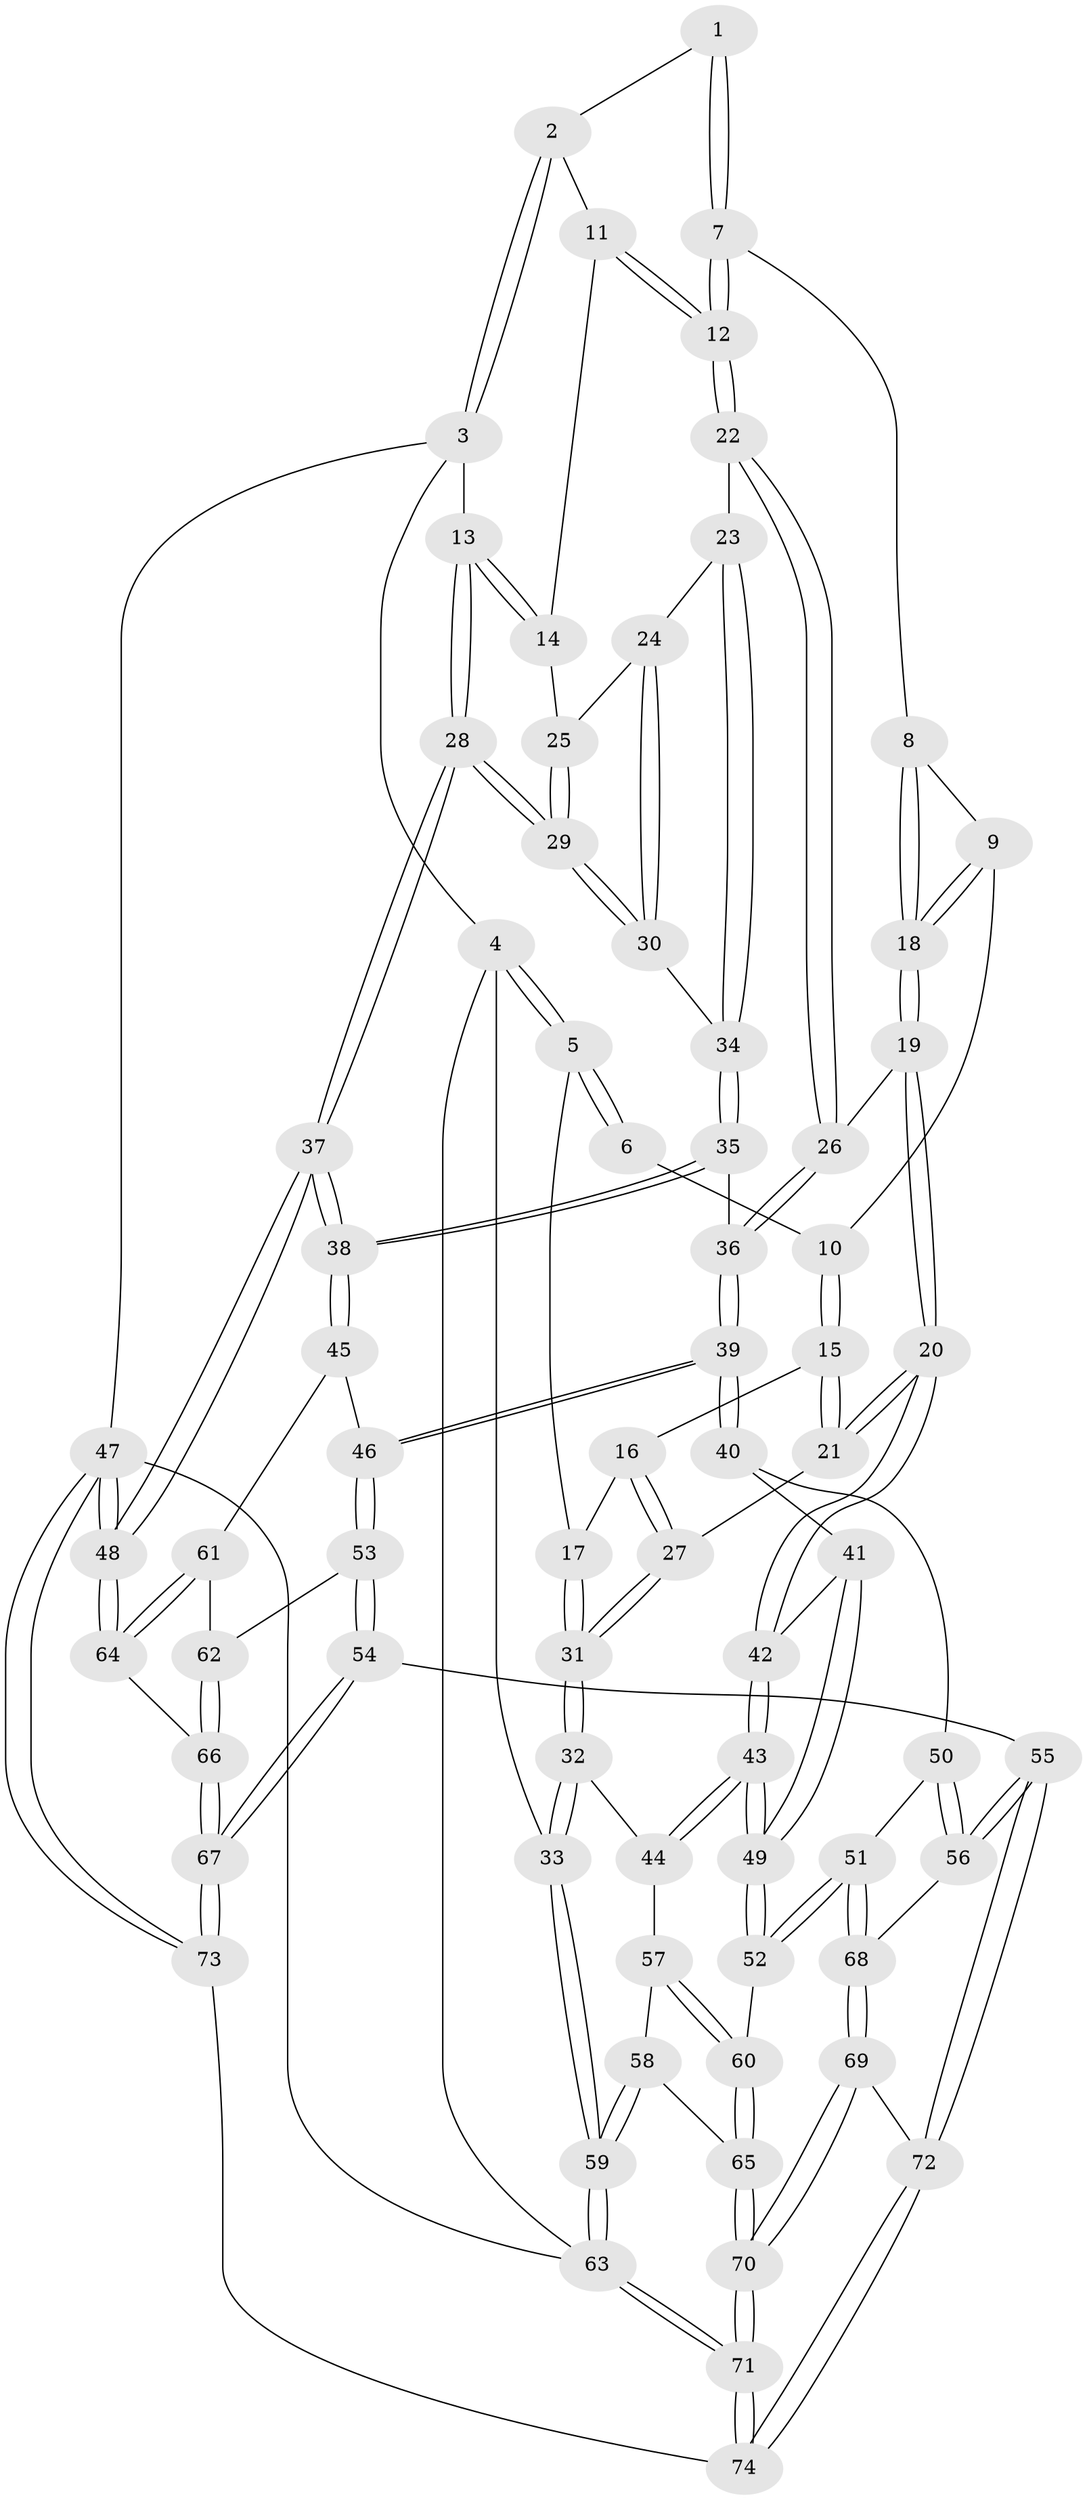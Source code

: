 // Generated by graph-tools (version 1.1) at 2025/51/03/09/25 03:51:09]
// undirected, 74 vertices, 182 edges
graph export_dot {
graph [start="1"]
  node [color=gray90,style=filled];
  1 [pos="+0.5261949129451723+0"];
  2 [pos="+0.9402239749101283+0"];
  3 [pos="+1+0"];
  4 [pos="+0+0"];
  5 [pos="+0+0"];
  6 [pos="+0.31158592513788713+0"];
  7 [pos="+0.6339453058778716+0.13872203456791998"];
  8 [pos="+0.5867863708541098+0.1325189387353952"];
  9 [pos="+0.45839614989806243+0.09594186178622444"];
  10 [pos="+0.42437452263488523+0.07336150039199316"];
  11 [pos="+0.9243513029500882+0"];
  12 [pos="+0.687165047795361+0.15935934040058983"];
  13 [pos="+1+0.29860509421104636"];
  14 [pos="+0.9217019555524233+0.1633640089608944"];
  15 [pos="+0.36273121727837393+0.18079354088454652"];
  16 [pos="+0.25877264206323325+0.20255253396524184"];
  17 [pos="+0.15928619772365912+0.2094579868628092"];
  18 [pos="+0.48577294318091285+0.2821404012690832"];
  19 [pos="+0.4826344594279399+0.3348699459088479"];
  20 [pos="+0.437405329687472+0.3563915661142827"];
  21 [pos="+0.400085054752852+0.34972299238021526"];
  22 [pos="+0.6973062791322346+0.20094474661244807"];
  23 [pos="+0.6984847318506018+0.20154098706952508"];
  24 [pos="+0.7439639959712201+0.21418736210217065"];
  25 [pos="+0.8958066645534499+0.21306335179392843"];
  26 [pos="+0.6187861514770983+0.3344232771240141"];
  27 [pos="+0.3879277444173856+0.3538614562632539"];
  28 [pos="+1+0.4843793446559838"];
  29 [pos="+0.9654207333913579+0.3633730962164691"];
  30 [pos="+0.8919186265502597+0.3625105806566299"];
  31 [pos="+0.1801044817489896+0.44290847309188336"];
  32 [pos="+0.1799309520781273+0.4432271905282102"];
  33 [pos="+0+0.5333802714752107"];
  34 [pos="+0.8080357482554301+0.3916296457177776"];
  35 [pos="+0.7528266875048426+0.4466146322437939"];
  36 [pos="+0.6843798919890843+0.4872724567517796"];
  37 [pos="+1+0.5604597415980745"];
  38 [pos="+1+0.5675016155709273"];
  39 [pos="+0.6748585412960856+0.538176190169017"];
  40 [pos="+0.6391656436345435+0.5523016213063423"];
  41 [pos="+0.5875429791372334+0.5461029444488161"];
  42 [pos="+0.4664925519825867+0.46190048881201856"];
  43 [pos="+0.36992985491912606+0.5981941790194986"];
  44 [pos="+0.2665856646710838+0.5626803056575036"];
  45 [pos="+0.9538718749954529+0.6282088341206152"];
  46 [pos="+0.7763352586366833+0.632273933794088"];
  47 [pos="+1+1"];
  48 [pos="+1+0.8715792894835032"];
  49 [pos="+0.40364874423708924+0.6306039127278924"];
  50 [pos="+0.6229769873533674+0.5848215691111602"];
  51 [pos="+0.4789759979750353+0.7759905562203998"];
  52 [pos="+0.434743971636019+0.726890019555736"];
  53 [pos="+0.7402399897299063+0.7404741130720557"];
  54 [pos="+0.6474439870273531+0.8320099229990403"];
  55 [pos="+0.640697408112011+0.8334015162744041"];
  56 [pos="+0.6225140758770459+0.825910217016277"];
  57 [pos="+0.26386402064166004+0.5722170195660636"];
  58 [pos="+0.08270623463163744+0.7464122118704074"];
  59 [pos="+0+0.6971529354375059"];
  60 [pos="+0.23309443217917936+0.7727771066839573"];
  61 [pos="+0.8769784945852812+0.8011570578760777"];
  62 [pos="+0.8314221095292992+0.8206922777968353"];
  63 [pos="+0+1"];
  64 [pos="+0.9330600082273376+0.8608562488045386"];
  65 [pos="+0.21509199593059358+0.7973688954779322"];
  66 [pos="+0.8130144854810075+0.9468339156195337"];
  67 [pos="+0.8123754911721326+0.947999674665496"];
  68 [pos="+0.4862776252094248+0.7953648047829439"];
  69 [pos="+0.43365744321732286+0.8813127481799499"];
  70 [pos="+0.2834901037562367+1"];
  71 [pos="+0.24733745294114215+1"];
  72 [pos="+0.6163973916593298+0.9836139633972485"];
  73 [pos="+0.8625366504106752+1"];
  74 [pos="+0.6176998522991294+1"];
  1 -- 2;
  1 -- 7;
  1 -- 7;
  2 -- 3;
  2 -- 3;
  2 -- 11;
  3 -- 4;
  3 -- 13;
  3 -- 47;
  4 -- 5;
  4 -- 5;
  4 -- 33;
  4 -- 63;
  5 -- 6;
  5 -- 6;
  5 -- 17;
  6 -- 10;
  7 -- 8;
  7 -- 12;
  7 -- 12;
  8 -- 9;
  8 -- 18;
  8 -- 18;
  9 -- 10;
  9 -- 18;
  9 -- 18;
  10 -- 15;
  10 -- 15;
  11 -- 12;
  11 -- 12;
  11 -- 14;
  12 -- 22;
  12 -- 22;
  13 -- 14;
  13 -- 14;
  13 -- 28;
  13 -- 28;
  14 -- 25;
  15 -- 16;
  15 -- 21;
  15 -- 21;
  16 -- 17;
  16 -- 27;
  16 -- 27;
  17 -- 31;
  17 -- 31;
  18 -- 19;
  18 -- 19;
  19 -- 20;
  19 -- 20;
  19 -- 26;
  20 -- 21;
  20 -- 21;
  20 -- 42;
  20 -- 42;
  21 -- 27;
  22 -- 23;
  22 -- 26;
  22 -- 26;
  23 -- 24;
  23 -- 34;
  23 -- 34;
  24 -- 25;
  24 -- 30;
  24 -- 30;
  25 -- 29;
  25 -- 29;
  26 -- 36;
  26 -- 36;
  27 -- 31;
  27 -- 31;
  28 -- 29;
  28 -- 29;
  28 -- 37;
  28 -- 37;
  29 -- 30;
  29 -- 30;
  30 -- 34;
  31 -- 32;
  31 -- 32;
  32 -- 33;
  32 -- 33;
  32 -- 44;
  33 -- 59;
  33 -- 59;
  34 -- 35;
  34 -- 35;
  35 -- 36;
  35 -- 38;
  35 -- 38;
  36 -- 39;
  36 -- 39;
  37 -- 38;
  37 -- 38;
  37 -- 48;
  37 -- 48;
  38 -- 45;
  38 -- 45;
  39 -- 40;
  39 -- 40;
  39 -- 46;
  39 -- 46;
  40 -- 41;
  40 -- 50;
  41 -- 42;
  41 -- 49;
  41 -- 49;
  42 -- 43;
  42 -- 43;
  43 -- 44;
  43 -- 44;
  43 -- 49;
  43 -- 49;
  44 -- 57;
  45 -- 46;
  45 -- 61;
  46 -- 53;
  46 -- 53;
  47 -- 48;
  47 -- 48;
  47 -- 73;
  47 -- 73;
  47 -- 63;
  48 -- 64;
  48 -- 64;
  49 -- 52;
  49 -- 52;
  50 -- 51;
  50 -- 56;
  50 -- 56;
  51 -- 52;
  51 -- 52;
  51 -- 68;
  51 -- 68;
  52 -- 60;
  53 -- 54;
  53 -- 54;
  53 -- 62;
  54 -- 55;
  54 -- 67;
  54 -- 67;
  55 -- 56;
  55 -- 56;
  55 -- 72;
  55 -- 72;
  56 -- 68;
  57 -- 58;
  57 -- 60;
  57 -- 60;
  58 -- 59;
  58 -- 59;
  58 -- 65;
  59 -- 63;
  59 -- 63;
  60 -- 65;
  60 -- 65;
  61 -- 62;
  61 -- 64;
  61 -- 64;
  62 -- 66;
  62 -- 66;
  63 -- 71;
  63 -- 71;
  64 -- 66;
  65 -- 70;
  65 -- 70;
  66 -- 67;
  66 -- 67;
  67 -- 73;
  67 -- 73;
  68 -- 69;
  68 -- 69;
  69 -- 70;
  69 -- 70;
  69 -- 72;
  70 -- 71;
  70 -- 71;
  71 -- 74;
  71 -- 74;
  72 -- 74;
  72 -- 74;
  73 -- 74;
}
